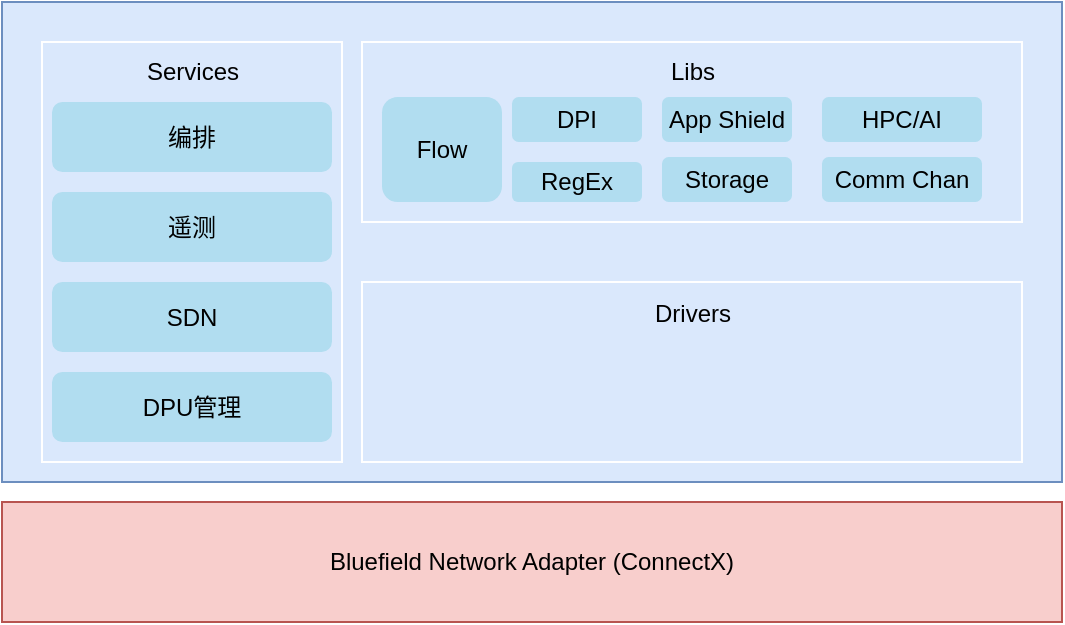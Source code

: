 <mxfile version="21.6.9" type="github">
  <diagram name="第 1 页" id="g7cE3GzgcsRKpcmrCLL8">
    <mxGraphModel dx="780" dy="462" grid="1" gridSize="10" guides="1" tooltips="1" connect="1" arrows="1" fold="1" page="1" pageScale="1" pageWidth="827" pageHeight="1169" math="0" shadow="0">
      <root>
        <mxCell id="0" />
        <mxCell id="1" parent="0" />
        <mxCell id="mwlcz3aquAu8vo3rrySw-1" value="Bluefield Network Adapter (ConnectX)" style="rounded=0;whiteSpace=wrap;html=1;fillColor=#f8cecc;strokeColor=#b85450;" vertex="1" parent="1">
          <mxGeometry x="110" y="570" width="530" height="60" as="geometry" />
        </mxCell>
        <mxCell id="mwlcz3aquAu8vo3rrySw-2" value="" style="rounded=0;whiteSpace=wrap;html=1;fillColor=#dae8fc;strokeColor=#6c8ebf;" vertex="1" parent="1">
          <mxGeometry x="110" y="320" width="530" height="240" as="geometry" />
        </mxCell>
        <mxCell id="mwlcz3aquAu8vo3rrySw-3" value="" style="rounded=0;whiteSpace=wrap;html=1;fillColor=none;strokeColor=#ffffff;" vertex="1" parent="1">
          <mxGeometry x="130" y="340" width="150" height="210" as="geometry" />
        </mxCell>
        <mxCell id="mwlcz3aquAu8vo3rrySw-4" value="" style="rounded=0;whiteSpace=wrap;html=1;fillColor=none;strokeColor=#ffffff;" vertex="1" parent="1">
          <mxGeometry x="290" y="460" width="330" height="90" as="geometry" />
        </mxCell>
        <mxCell id="mwlcz3aquAu8vo3rrySw-5" value="" style="rounded=0;whiteSpace=wrap;html=1;fillColor=none;strokeColor=#ffffff;" vertex="1" parent="1">
          <mxGeometry x="290" y="340" width="330" height="90" as="geometry" />
        </mxCell>
        <mxCell id="mwlcz3aquAu8vo3rrySw-6" value="Services" style="text;html=1;align=center;verticalAlign=middle;resizable=0;points=[];autosize=1;strokeColor=none;fillColor=none;" vertex="1" parent="1">
          <mxGeometry x="170" y="340" width="70" height="30" as="geometry" />
        </mxCell>
        <mxCell id="mwlcz3aquAu8vo3rrySw-7" value="Drivers" style="text;html=1;align=center;verticalAlign=middle;resizable=0;points=[];autosize=1;strokeColor=none;fillColor=none;" vertex="1" parent="1">
          <mxGeometry x="425" y="461" width="60" height="30" as="geometry" />
        </mxCell>
        <mxCell id="mwlcz3aquAu8vo3rrySw-8" value="Libs" style="text;html=1;align=center;verticalAlign=middle;resizable=0;points=[];autosize=1;strokeColor=none;fillColor=none;" vertex="1" parent="1">
          <mxGeometry x="430" y="340" width="50" height="30" as="geometry" />
        </mxCell>
        <mxCell id="mwlcz3aquAu8vo3rrySw-11" value="编排" style="rounded=1;whiteSpace=wrap;html=1;fillColor=#b1ddf0;strokeColor=none;" vertex="1" parent="1">
          <mxGeometry x="135" y="370" width="140" height="35" as="geometry" />
        </mxCell>
        <mxCell id="mwlcz3aquAu8vo3rrySw-12" value="遥测" style="rounded=1;whiteSpace=wrap;html=1;fillColor=#b1ddf0;strokeColor=none;" vertex="1" parent="1">
          <mxGeometry x="135" y="415" width="140" height="35" as="geometry" />
        </mxCell>
        <mxCell id="mwlcz3aquAu8vo3rrySw-13" value="SDN" style="rounded=1;whiteSpace=wrap;html=1;fillColor=#b1ddf0;strokeColor=none;" vertex="1" parent="1">
          <mxGeometry x="135" y="460" width="140" height="35" as="geometry" />
        </mxCell>
        <mxCell id="mwlcz3aquAu8vo3rrySw-14" value="DPU管理" style="rounded=1;whiteSpace=wrap;html=1;fillColor=#b1ddf0;strokeColor=none;" vertex="1" parent="1">
          <mxGeometry x="135" y="505" width="140" height="35" as="geometry" />
        </mxCell>
        <mxCell id="mwlcz3aquAu8vo3rrySw-15" value="Flow" style="rounded=1;whiteSpace=wrap;html=1;fillColor=#b1ddf0;strokeColor=none;" vertex="1" parent="1">
          <mxGeometry x="300" y="367.5" width="60" height="52.5" as="geometry" />
        </mxCell>
        <mxCell id="mwlcz3aquAu8vo3rrySw-16" value="DPI" style="rounded=1;whiteSpace=wrap;html=1;fillColor=#b1ddf0;strokeColor=none;" vertex="1" parent="1">
          <mxGeometry x="365" y="367.5" width="65" height="22.5" as="geometry" />
        </mxCell>
        <mxCell id="mwlcz3aquAu8vo3rrySw-17" value="RegEx" style="rounded=1;whiteSpace=wrap;html=1;fillColor=#b1ddf0;strokeColor=none;" vertex="1" parent="1">
          <mxGeometry x="365" y="400" width="65" height="20" as="geometry" />
        </mxCell>
        <mxCell id="mwlcz3aquAu8vo3rrySw-18" value="App Shield" style="rounded=1;whiteSpace=wrap;html=1;fillColor=#b1ddf0;strokeColor=none;" vertex="1" parent="1">
          <mxGeometry x="440" y="367.5" width="65" height="22.5" as="geometry" />
        </mxCell>
        <mxCell id="mwlcz3aquAu8vo3rrySw-19" value="Storage" style="rounded=1;whiteSpace=wrap;html=1;fillColor=#b1ddf0;strokeColor=none;" vertex="1" parent="1">
          <mxGeometry x="440" y="397.5" width="65" height="22.5" as="geometry" />
        </mxCell>
        <mxCell id="mwlcz3aquAu8vo3rrySw-20" value="HPC/AI" style="rounded=1;whiteSpace=wrap;html=1;fillColor=#b1ddf0;strokeColor=none;" vertex="1" parent="1">
          <mxGeometry x="520" y="367.5" width="80" height="22.5" as="geometry" />
        </mxCell>
        <mxCell id="mwlcz3aquAu8vo3rrySw-21" value="Comm Chan" style="rounded=1;whiteSpace=wrap;html=1;fillColor=#b1ddf0;strokeColor=none;" vertex="1" parent="1">
          <mxGeometry x="520" y="397.5" width="80" height="22.5" as="geometry" />
        </mxCell>
      </root>
    </mxGraphModel>
  </diagram>
</mxfile>
